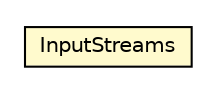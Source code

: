 #!/usr/local/bin/dot
#
# Class diagram 
# Generated by UMLGraph version R5_6-24-gf6e263 (http://www.umlgraph.org/)
#

digraph G {
	edge [fontname="Helvetica",fontsize=10,labelfontname="Helvetica",labelfontsize=10];
	node [fontname="Helvetica",fontsize=10,shape=plaintext];
	nodesep=0.25;
	ranksep=0.5;
	// io.werval.util.InputStreams
	c22052 [label=<<table title="io.werval.util.InputStreams" border="0" cellborder="1" cellspacing="0" cellpadding="2" port="p" bgcolor="lemonChiffon" href="./InputStreams.html">
		<tr><td><table border="0" cellspacing="0" cellpadding="1">
<tr><td align="center" balign="center"> InputStreams </td></tr>
		</table></td></tr>
		</table>>, URL="./InputStreams.html", fontname="Helvetica", fontcolor="black", fontsize=10.0];
}

